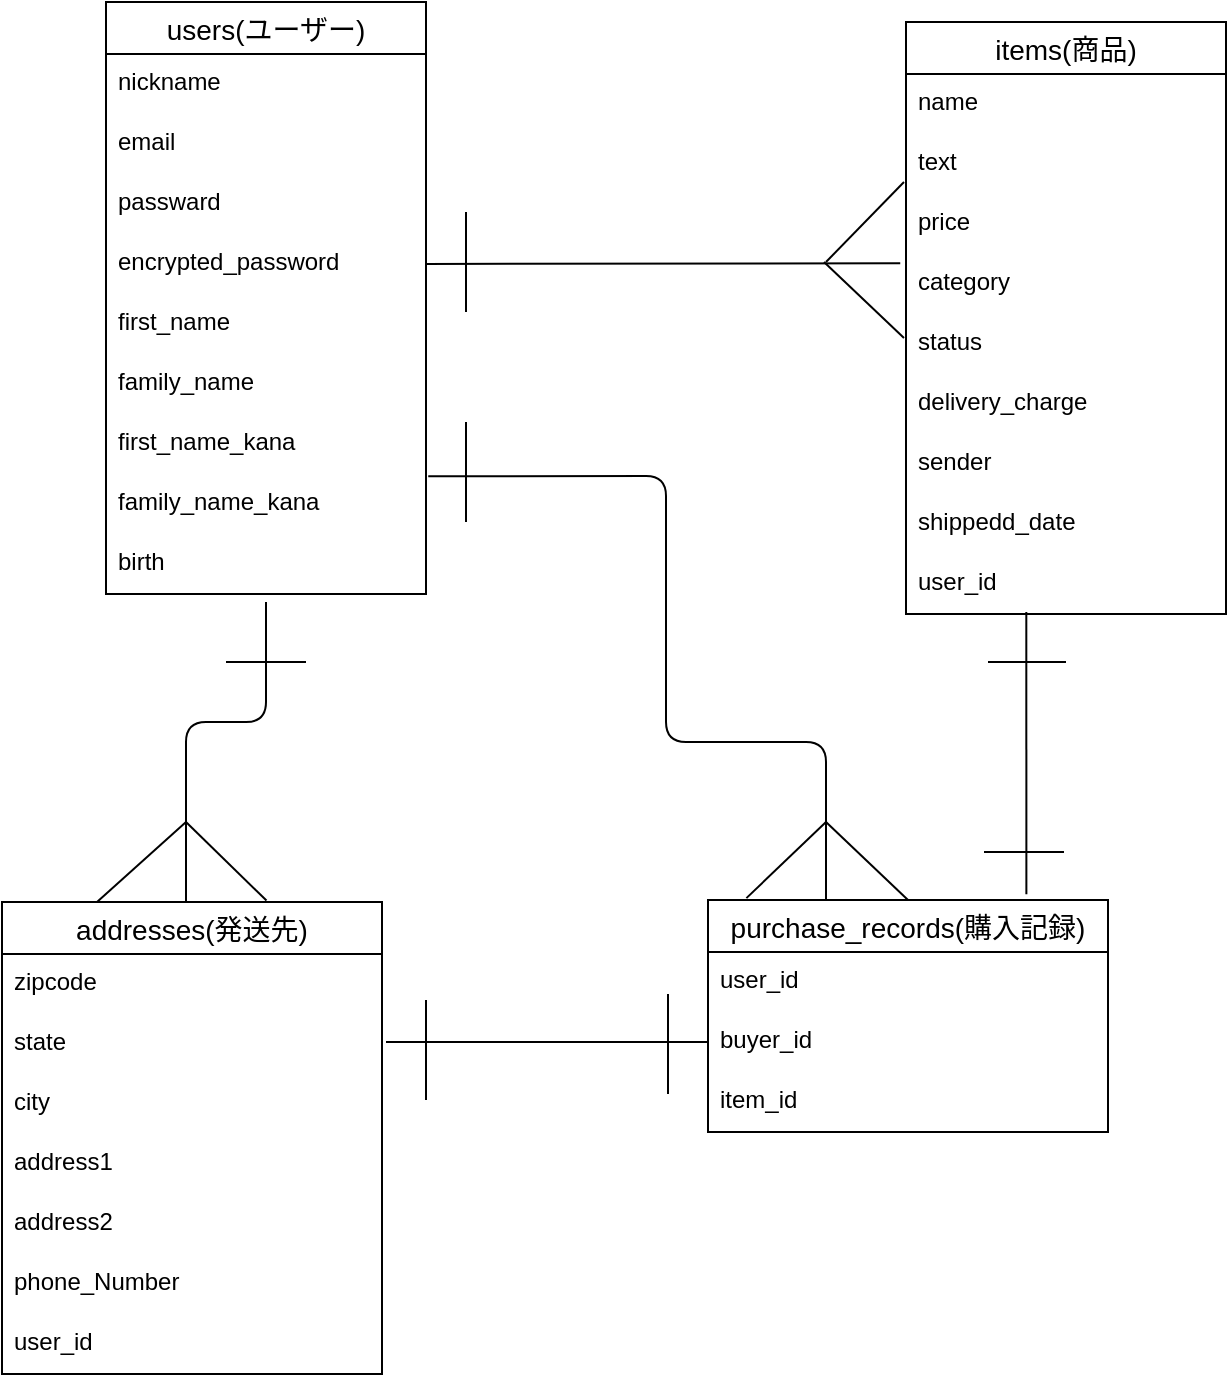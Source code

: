 <mxfile>
    <diagram id="jJw5eZOsFcQYnKg0Algt" name="ページ1">
        <mxGraphModel dx="1001" dy="743" grid="1" gridSize="10" guides="1" tooltips="1" connect="1" arrows="1" fold="1" page="1" pageScale="1" pageWidth="827" pageHeight="1169" math="0" shadow="0">
            <root>
                <mxCell id="0"/>
                <mxCell id="1" parent="0"/>
                <mxCell id="274" value="users(ユーザー)" style="swimlane;fontStyle=0;childLayout=stackLayout;horizontal=1;startSize=26;horizontalStack=0;resizeParent=1;resizeParentMax=0;resizeLast=0;collapsible=1;marginBottom=0;align=center;fontSize=14;strokeColor=default;html=0;" vertex="1" parent="1">
                    <mxGeometry x="160" y="230" width="160" height="296" as="geometry"/>
                </mxCell>
                <mxCell id="275" value="nickname" style="text;strokeColor=none;fillColor=none;spacingLeft=4;spacingRight=4;overflow=hidden;rotatable=0;points=[[0,0.5],[1,0.5]];portConstraint=eastwest;fontSize=12;html=0;" vertex="1" parent="274">
                    <mxGeometry y="26" width="160" height="30" as="geometry"/>
                </mxCell>
                <mxCell id="276" value="email" style="text;strokeColor=none;fillColor=none;spacingLeft=4;spacingRight=4;overflow=hidden;rotatable=0;points=[[0,0.5],[1,0.5]];portConstraint=eastwest;fontSize=12;html=0;" vertex="1" parent="274">
                    <mxGeometry y="56" width="160" height="30" as="geometry"/>
                </mxCell>
                <mxCell id="299" value="passward" style="text;strokeColor=none;fillColor=none;spacingLeft=4;spacingRight=4;overflow=hidden;rotatable=0;points=[[0,0.5],[1,0.5]];portConstraint=eastwest;fontSize=12;html=0;" vertex="1" parent="274">
                    <mxGeometry y="86" width="160" height="30" as="geometry"/>
                </mxCell>
                <mxCell id="347" value="encrypted_password" style="text;strokeColor=none;fillColor=none;spacingLeft=4;spacingRight=4;overflow=hidden;rotatable=0;points=[[0,0.5],[1,0.5]];portConstraint=eastwest;fontSize=12;html=0;" vertex="1" parent="274">
                    <mxGeometry y="116" width="160" height="30" as="geometry"/>
                </mxCell>
                <mxCell id="297" value="first_name" style="text;strokeColor=none;fillColor=none;spacingLeft=4;spacingRight=4;overflow=hidden;rotatable=0;points=[[0,0.5],[1,0.5]];portConstraint=eastwest;fontSize=12;html=0;" vertex="1" parent="274">
                    <mxGeometry y="146" width="160" height="30" as="geometry"/>
                </mxCell>
                <mxCell id="296" value="family_name" style="text;strokeColor=none;fillColor=none;spacingLeft=4;spacingRight=4;overflow=hidden;rotatable=0;points=[[0,0.5],[1,0.5]];portConstraint=eastwest;fontSize=12;html=0;" vertex="1" parent="274">
                    <mxGeometry y="176" width="160" height="30" as="geometry"/>
                </mxCell>
                <mxCell id="295" value="first_name_kana" style="text;strokeColor=none;fillColor=none;spacingLeft=4;spacingRight=4;overflow=hidden;rotatable=0;points=[[0,0.5],[1,0.5]];portConstraint=eastwest;fontSize=12;html=0;" vertex="1" parent="274">
                    <mxGeometry y="206" width="160" height="30" as="geometry"/>
                </mxCell>
                <mxCell id="300" value="family_name_kana" style="text;strokeColor=none;fillColor=none;spacingLeft=4;spacingRight=4;overflow=hidden;rotatable=0;points=[[0,0.5],[1,0.5]];portConstraint=eastwest;fontSize=12;html=0;" vertex="1" parent="274">
                    <mxGeometry y="236" width="160" height="30" as="geometry"/>
                </mxCell>
                <mxCell id="301" value="birth" style="text;strokeColor=none;fillColor=none;spacingLeft=4;spacingRight=4;overflow=hidden;rotatable=0;points=[[0,0.5],[1,0.5]];portConstraint=eastwest;fontSize=12;html=0;" vertex="1" parent="274">
                    <mxGeometry y="266" width="160" height="30" as="geometry"/>
                </mxCell>
                <mxCell id="278" value="items(商品)" style="swimlane;fontStyle=0;childLayout=stackLayout;horizontal=1;startSize=26;horizontalStack=0;resizeParent=1;resizeParentMax=0;resizeLast=0;collapsible=1;marginBottom=0;align=center;fontSize=14;strokeColor=default;html=0;" vertex="1" parent="1">
                    <mxGeometry x="560" y="240" width="160" height="296" as="geometry"/>
                </mxCell>
                <mxCell id="279" value="name" style="text;strokeColor=none;fillColor=none;spacingLeft=4;spacingRight=4;overflow=hidden;rotatable=0;points=[[0,0.5],[1,0.5]];portConstraint=eastwest;fontSize=12;html=0;" vertex="1" parent="278">
                    <mxGeometry y="26" width="160" height="30" as="geometry"/>
                </mxCell>
                <mxCell id="280" value="text" style="text;strokeColor=none;fillColor=none;spacingLeft=4;spacingRight=4;overflow=hidden;rotatable=0;points=[[0,0.5],[1,0.5]];portConstraint=eastwest;fontSize=12;html=0;" vertex="1" parent="278">
                    <mxGeometry y="56" width="160" height="30" as="geometry"/>
                </mxCell>
                <mxCell id="346" value="price" style="text;strokeColor=none;fillColor=none;spacingLeft=4;spacingRight=4;overflow=hidden;rotatable=0;points=[[0,0.5],[1,0.5]];portConstraint=eastwest;fontSize=12;html=0;" vertex="1" parent="278">
                    <mxGeometry y="86" width="160" height="30" as="geometry"/>
                </mxCell>
                <mxCell id="306" value="category" style="text;strokeColor=none;fillColor=none;spacingLeft=4;spacingRight=4;overflow=hidden;rotatable=0;points=[[0,0.5],[1,0.5]];portConstraint=eastwest;fontSize=12;html=0;" vertex="1" parent="278">
                    <mxGeometry y="116" width="160" height="30" as="geometry"/>
                </mxCell>
                <mxCell id="305" value="status" style="text;strokeColor=none;fillColor=none;spacingLeft=4;spacingRight=4;overflow=hidden;rotatable=0;points=[[0,0.5],[1,0.5]];portConstraint=eastwest;fontSize=12;html=0;" vertex="1" parent="278">
                    <mxGeometry y="146" width="160" height="30" as="geometry"/>
                </mxCell>
                <mxCell id="304" value="delivery_charge" style="text;strokeColor=none;fillColor=none;spacingLeft=4;spacingRight=4;overflow=hidden;rotatable=0;points=[[0,0.5],[1,0.5]];portConstraint=eastwest;fontSize=12;html=0;" vertex="1" parent="278">
                    <mxGeometry y="176" width="160" height="30" as="geometry"/>
                </mxCell>
                <mxCell id="303" value="sender" style="text;strokeColor=none;fillColor=none;spacingLeft=4;spacingRight=4;overflow=hidden;rotatable=0;points=[[0,0.5],[1,0.5]];portConstraint=eastwest;fontSize=12;html=0;" vertex="1" parent="278">
                    <mxGeometry y="206" width="160" height="30" as="geometry"/>
                </mxCell>
                <mxCell id="302" value="shippedd_date" style="text;strokeColor=none;fillColor=none;spacingLeft=4;spacingRight=4;overflow=hidden;rotatable=0;points=[[0,0.5],[1,0.5]];portConstraint=eastwest;fontSize=12;html=0;" vertex="1" parent="278">
                    <mxGeometry y="236" width="160" height="30" as="geometry"/>
                </mxCell>
                <mxCell id="307" value="user_id" style="text;strokeColor=none;fillColor=none;spacingLeft=4;spacingRight=4;overflow=hidden;rotatable=0;points=[[0,0.5],[1,0.5]];portConstraint=eastwest;fontSize=12;html=0;" vertex="1" parent="278">
                    <mxGeometry y="266" width="160" height="30" as="geometry"/>
                </mxCell>
                <mxCell id="282" value="purchase_records(購入記録)" style="swimlane;fontStyle=0;childLayout=stackLayout;horizontal=1;startSize=26;horizontalStack=0;resizeParent=1;resizeParentMax=0;resizeLast=0;collapsible=1;marginBottom=0;align=center;fontSize=14;strokeColor=default;html=0;" vertex="1" parent="1">
                    <mxGeometry x="461" y="679" width="200" height="116" as="geometry"/>
                </mxCell>
                <mxCell id="283" value="user_id" style="text;strokeColor=none;fillColor=none;spacingLeft=4;spacingRight=4;overflow=hidden;rotatable=0;points=[[0,0.5],[1,0.5]];portConstraint=eastwest;fontSize=12;html=0;" vertex="1" parent="282">
                    <mxGeometry y="26" width="200" height="30" as="geometry"/>
                </mxCell>
                <mxCell id="284" value="buyer_id" style="text;strokeColor=none;fillColor=none;spacingLeft=4;spacingRight=4;overflow=hidden;rotatable=0;points=[[0,0.5],[1,0.5]];portConstraint=eastwest;fontSize=12;html=0;" vertex="1" parent="282">
                    <mxGeometry y="56" width="200" height="30" as="geometry"/>
                </mxCell>
                <mxCell id="311" value="item_id" style="text;strokeColor=none;fillColor=none;spacingLeft=4;spacingRight=4;overflow=hidden;rotatable=0;points=[[0,0.5],[1,0.5]];portConstraint=eastwest;fontSize=12;html=0;" vertex="1" parent="282">
                    <mxGeometry y="86" width="200" height="30" as="geometry"/>
                </mxCell>
                <mxCell id="290" value="addresses(発送先)" style="swimlane;fontStyle=0;childLayout=stackLayout;horizontal=1;startSize=26;horizontalStack=0;resizeParent=1;resizeParentMax=0;resizeLast=0;collapsible=1;marginBottom=0;align=center;fontSize=14;strokeColor=default;html=0;" vertex="1" parent="1">
                    <mxGeometry x="108" y="680" width="190" height="236" as="geometry"/>
                </mxCell>
                <mxCell id="291" value="zipcode" style="text;strokeColor=none;fillColor=none;spacingLeft=4;spacingRight=4;overflow=hidden;rotatable=0;points=[[0,0.5],[1,0.5]];portConstraint=eastwest;fontSize=12;html=0;" vertex="1" parent="290">
                    <mxGeometry y="26" width="190" height="30" as="geometry"/>
                </mxCell>
                <mxCell id="292" value="state" style="text;strokeColor=none;fillColor=none;spacingLeft=4;spacingRight=4;overflow=hidden;rotatable=0;points=[[0,0.5],[1,0.5]];portConstraint=eastwest;fontSize=12;html=0;" vertex="1" parent="290">
                    <mxGeometry y="56" width="190" height="30" as="geometry"/>
                </mxCell>
                <mxCell id="293" value="city" style="text;strokeColor=none;fillColor=none;spacingLeft=4;spacingRight=4;overflow=hidden;rotatable=0;points=[[0,0.5],[1,0.5]];portConstraint=eastwest;fontSize=12;html=0;" vertex="1" parent="290">
                    <mxGeometry y="86" width="190" height="30" as="geometry"/>
                </mxCell>
                <mxCell id="315" value="address1" style="text;strokeColor=none;fillColor=none;spacingLeft=4;spacingRight=4;overflow=hidden;rotatable=0;points=[[0,0.5],[1,0.5]];portConstraint=eastwest;fontSize=12;html=0;" vertex="1" parent="290">
                    <mxGeometry y="116" width="190" height="30" as="geometry"/>
                </mxCell>
                <mxCell id="312" value="address2" style="text;strokeColor=none;fillColor=none;spacingLeft=4;spacingRight=4;overflow=hidden;rotatable=0;points=[[0,0.5],[1,0.5]];portConstraint=eastwest;fontSize=12;html=0;" vertex="1" parent="290">
                    <mxGeometry y="146" width="190" height="30" as="geometry"/>
                </mxCell>
                <mxCell id="313" value="phone_Number" style="text;strokeColor=none;fillColor=none;spacingLeft=4;spacingRight=4;overflow=hidden;rotatable=0;points=[[0,0.5],[1,0.5]];portConstraint=eastwest;fontSize=12;html=0;" vertex="1" parent="290">
                    <mxGeometry y="176" width="190" height="30" as="geometry"/>
                </mxCell>
                <mxCell id="342" value="user_id" style="text;strokeColor=none;fillColor=none;spacingLeft=4;spacingRight=4;overflow=hidden;rotatable=0;points=[[0,0.5],[1,0.5]];portConstraint=eastwest;fontSize=12;html=0;" vertex="1" parent="290">
                    <mxGeometry y="206" width="190" height="30" as="geometry"/>
                </mxCell>
                <mxCell id="322" value="" style="endArrow=none;html=1;" edge="1" parent="1">
                    <mxGeometry width="50" height="50" relative="1" as="geometry">
                        <mxPoint x="340" y="385" as="sourcePoint"/>
                        <mxPoint x="340" y="335" as="targetPoint"/>
                        <Array as="points"/>
                    </mxGeometry>
                </mxCell>
                <mxCell id="324" value="" style="endArrow=none;html=1;" edge="1" parent="1">
                    <mxGeometry width="50" height="50" relative="1" as="geometry">
                        <mxPoint x="520" y="360" as="sourcePoint"/>
                        <mxPoint x="559" y="320" as="targetPoint"/>
                    </mxGeometry>
                </mxCell>
                <mxCell id="327" value="" style="endArrow=none;html=1;exitX=0;exitY=0.5;exitDx=0;exitDy=0;" edge="1" parent="1">
                    <mxGeometry width="50" height="50" relative="1" as="geometry">
                        <mxPoint x="559" y="398" as="sourcePoint"/>
                        <mxPoint x="519" y="360" as="targetPoint"/>
                    </mxGeometry>
                </mxCell>
                <mxCell id="328" value="" style="endArrow=none;html=1;exitX=1;exitY=0.5;exitDx=0;exitDy=0;entryX=-0.018;entryY=0.153;entryDx=0;entryDy=0;entryPerimeter=0;" edge="1" parent="1" source="347" target="306">
                    <mxGeometry width="50" height="50" relative="1" as="geometry">
                        <mxPoint x="410" y="510" as="sourcePoint"/>
                        <mxPoint x="460" y="460" as="targetPoint"/>
                    </mxGeometry>
                </mxCell>
                <mxCell id="329" value="" style="endArrow=none;html=1;" edge="1" parent="1">
                    <mxGeometry width="50" height="50" relative="1" as="geometry">
                        <mxPoint x="200" y="680" as="sourcePoint"/>
                        <mxPoint x="240" y="530" as="targetPoint"/>
                        <Array as="points">
                            <mxPoint x="200" y="590"/>
                            <mxPoint x="240" y="590"/>
                        </Array>
                    </mxGeometry>
                </mxCell>
                <mxCell id="330" value="" style="endArrow=none;html=1;" edge="1" parent="1">
                    <mxGeometry width="50" height="50" relative="1" as="geometry">
                        <mxPoint x="220" y="560" as="sourcePoint"/>
                        <mxPoint x="260" y="560" as="targetPoint"/>
                        <Array as="points"/>
                    </mxGeometry>
                </mxCell>
                <mxCell id="331" value="" style="endArrow=none;html=1;entryX=0.25;entryY=0;entryDx=0;entryDy=0;" edge="1" parent="1" target="290">
                    <mxGeometry width="50" height="50" relative="1" as="geometry">
                        <mxPoint x="200" y="640" as="sourcePoint"/>
                        <mxPoint x="170" y="670" as="targetPoint"/>
                        <Array as="points"/>
                    </mxGeometry>
                </mxCell>
                <mxCell id="332" value="" style="endArrow=none;html=1;entryX=0.696;entryY=-0.003;entryDx=0;entryDy=0;entryPerimeter=0;" edge="1" parent="1" target="290">
                    <mxGeometry width="50" height="50" relative="1" as="geometry">
                        <mxPoint x="200" y="640" as="sourcePoint"/>
                        <mxPoint x="170.18" y="690.236" as="targetPoint"/>
                        <Array as="points"/>
                    </mxGeometry>
                </mxCell>
                <mxCell id="333" value="" style="endArrow=none;html=1;exitX=1.007;exitY=0.039;exitDx=0;exitDy=0;exitPerimeter=0;entryX=0.295;entryY=0;entryDx=0;entryDy=0;entryPerimeter=0;" edge="1" parent="1" source="300" target="282">
                    <mxGeometry width="50" height="50" relative="1" as="geometry">
                        <mxPoint x="410" y="560" as="sourcePoint"/>
                        <mxPoint x="560" y="670" as="targetPoint"/>
                        <Array as="points">
                            <mxPoint x="440" y="467"/>
                            <mxPoint x="440" y="600"/>
                            <mxPoint x="520" y="600"/>
                        </Array>
                    </mxGeometry>
                </mxCell>
                <mxCell id="335" value="" style="endArrow=none;html=1;exitX=0.096;exitY=-0.008;exitDx=0;exitDy=0;exitPerimeter=0;" edge="1" parent="1" source="282">
                    <mxGeometry width="50" height="50" relative="1" as="geometry">
                        <mxPoint x="410" y="560" as="sourcePoint"/>
                        <mxPoint x="520" y="640" as="targetPoint"/>
                    </mxGeometry>
                </mxCell>
                <mxCell id="336" value="" style="endArrow=none;html=1;entryX=0.5;entryY=0;entryDx=0;entryDy=0;" edge="1" parent="1" target="282">
                    <mxGeometry width="50" height="50" relative="1" as="geometry">
                        <mxPoint x="520" y="640" as="sourcePoint"/>
                        <mxPoint x="570" y="590" as="targetPoint"/>
                    </mxGeometry>
                </mxCell>
                <mxCell id="337" value="" style="endArrow=none;html=1;" edge="1" parent="1">
                    <mxGeometry width="50" height="50" relative="1" as="geometry">
                        <mxPoint x="340" y="490" as="sourcePoint"/>
                        <mxPoint x="340" y="440" as="targetPoint"/>
                    </mxGeometry>
                </mxCell>
                <mxCell id="338" value="" style="endArrow=none;html=1;exitX=0.796;exitY=-0.016;exitDx=0;exitDy=0;exitPerimeter=0;entryX=0.376;entryY=0.967;entryDx=0;entryDy=0;entryPerimeter=0;" edge="1" parent="1" target="307">
                    <mxGeometry width="50" height="50" relative="1" as="geometry">
                        <mxPoint x="620.2" y="676.144" as="sourcePoint"/>
                        <mxPoint x="620" y="510" as="targetPoint"/>
                    </mxGeometry>
                </mxCell>
                <mxCell id="340" value="" style="endArrow=none;html=1;" edge="1" parent="1">
                    <mxGeometry width="50" height="50" relative="1" as="geometry">
                        <mxPoint x="601" y="560" as="sourcePoint"/>
                        <mxPoint x="640" y="560" as="targetPoint"/>
                        <Array as="points"/>
                    </mxGeometry>
                </mxCell>
                <mxCell id="341" value="" style="endArrow=none;html=1;" edge="1" parent="1">
                    <mxGeometry width="50" height="50" relative="1" as="geometry">
                        <mxPoint x="599" y="655" as="sourcePoint"/>
                        <mxPoint x="639" y="655" as="targetPoint"/>
                        <Array as="points"/>
                    </mxGeometry>
                </mxCell>
                <mxCell id="343" value="" style="endArrow=none;html=1;entryX=0;entryY=0.5;entryDx=0;entryDy=0;" edge="1" parent="1" target="284">
                    <mxGeometry width="50" height="50" relative="1" as="geometry">
                        <mxPoint x="300" y="750" as="sourcePoint"/>
                        <mxPoint x="460" y="680" as="targetPoint"/>
                    </mxGeometry>
                </mxCell>
                <mxCell id="344" value="" style="endArrow=none;html=1;" edge="1" parent="1">
                    <mxGeometry width="50" height="50" relative="1" as="geometry">
                        <mxPoint x="320" y="779" as="sourcePoint"/>
                        <mxPoint x="320" y="729.0" as="targetPoint"/>
                    </mxGeometry>
                </mxCell>
                <mxCell id="345" value="" style="endArrow=none;html=1;" edge="1" parent="1">
                    <mxGeometry width="50" height="50" relative="1" as="geometry">
                        <mxPoint x="441" y="776" as="sourcePoint"/>
                        <mxPoint x="441" y="726" as="targetPoint"/>
                    </mxGeometry>
                </mxCell>
            </root>
        </mxGraphModel>
    </diagram>
</mxfile>